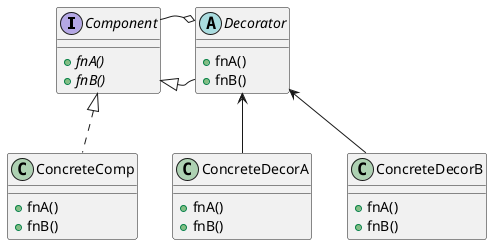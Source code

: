 @startuml

interface Component
{
    + {Abstract} fnA()
    + {Abstract} fnB()
}

class ConcreteComp
{
    + fnA()
    + fnB()
}

Component <|.. ConcreteComp

Abstract Decorator
{
    + fnA()
    + fnB()
}

Component <|- Decorator
Component -o Decorator

Class ConcreteDecorA
{
    + fnA()
    + fnB()
}

Class ConcreteDecorB
{
    + fnA()
    + fnB()
}

Decorator <-- ConcreteDecorA
Decorator <-- ConcreteDecorB

@enduml
